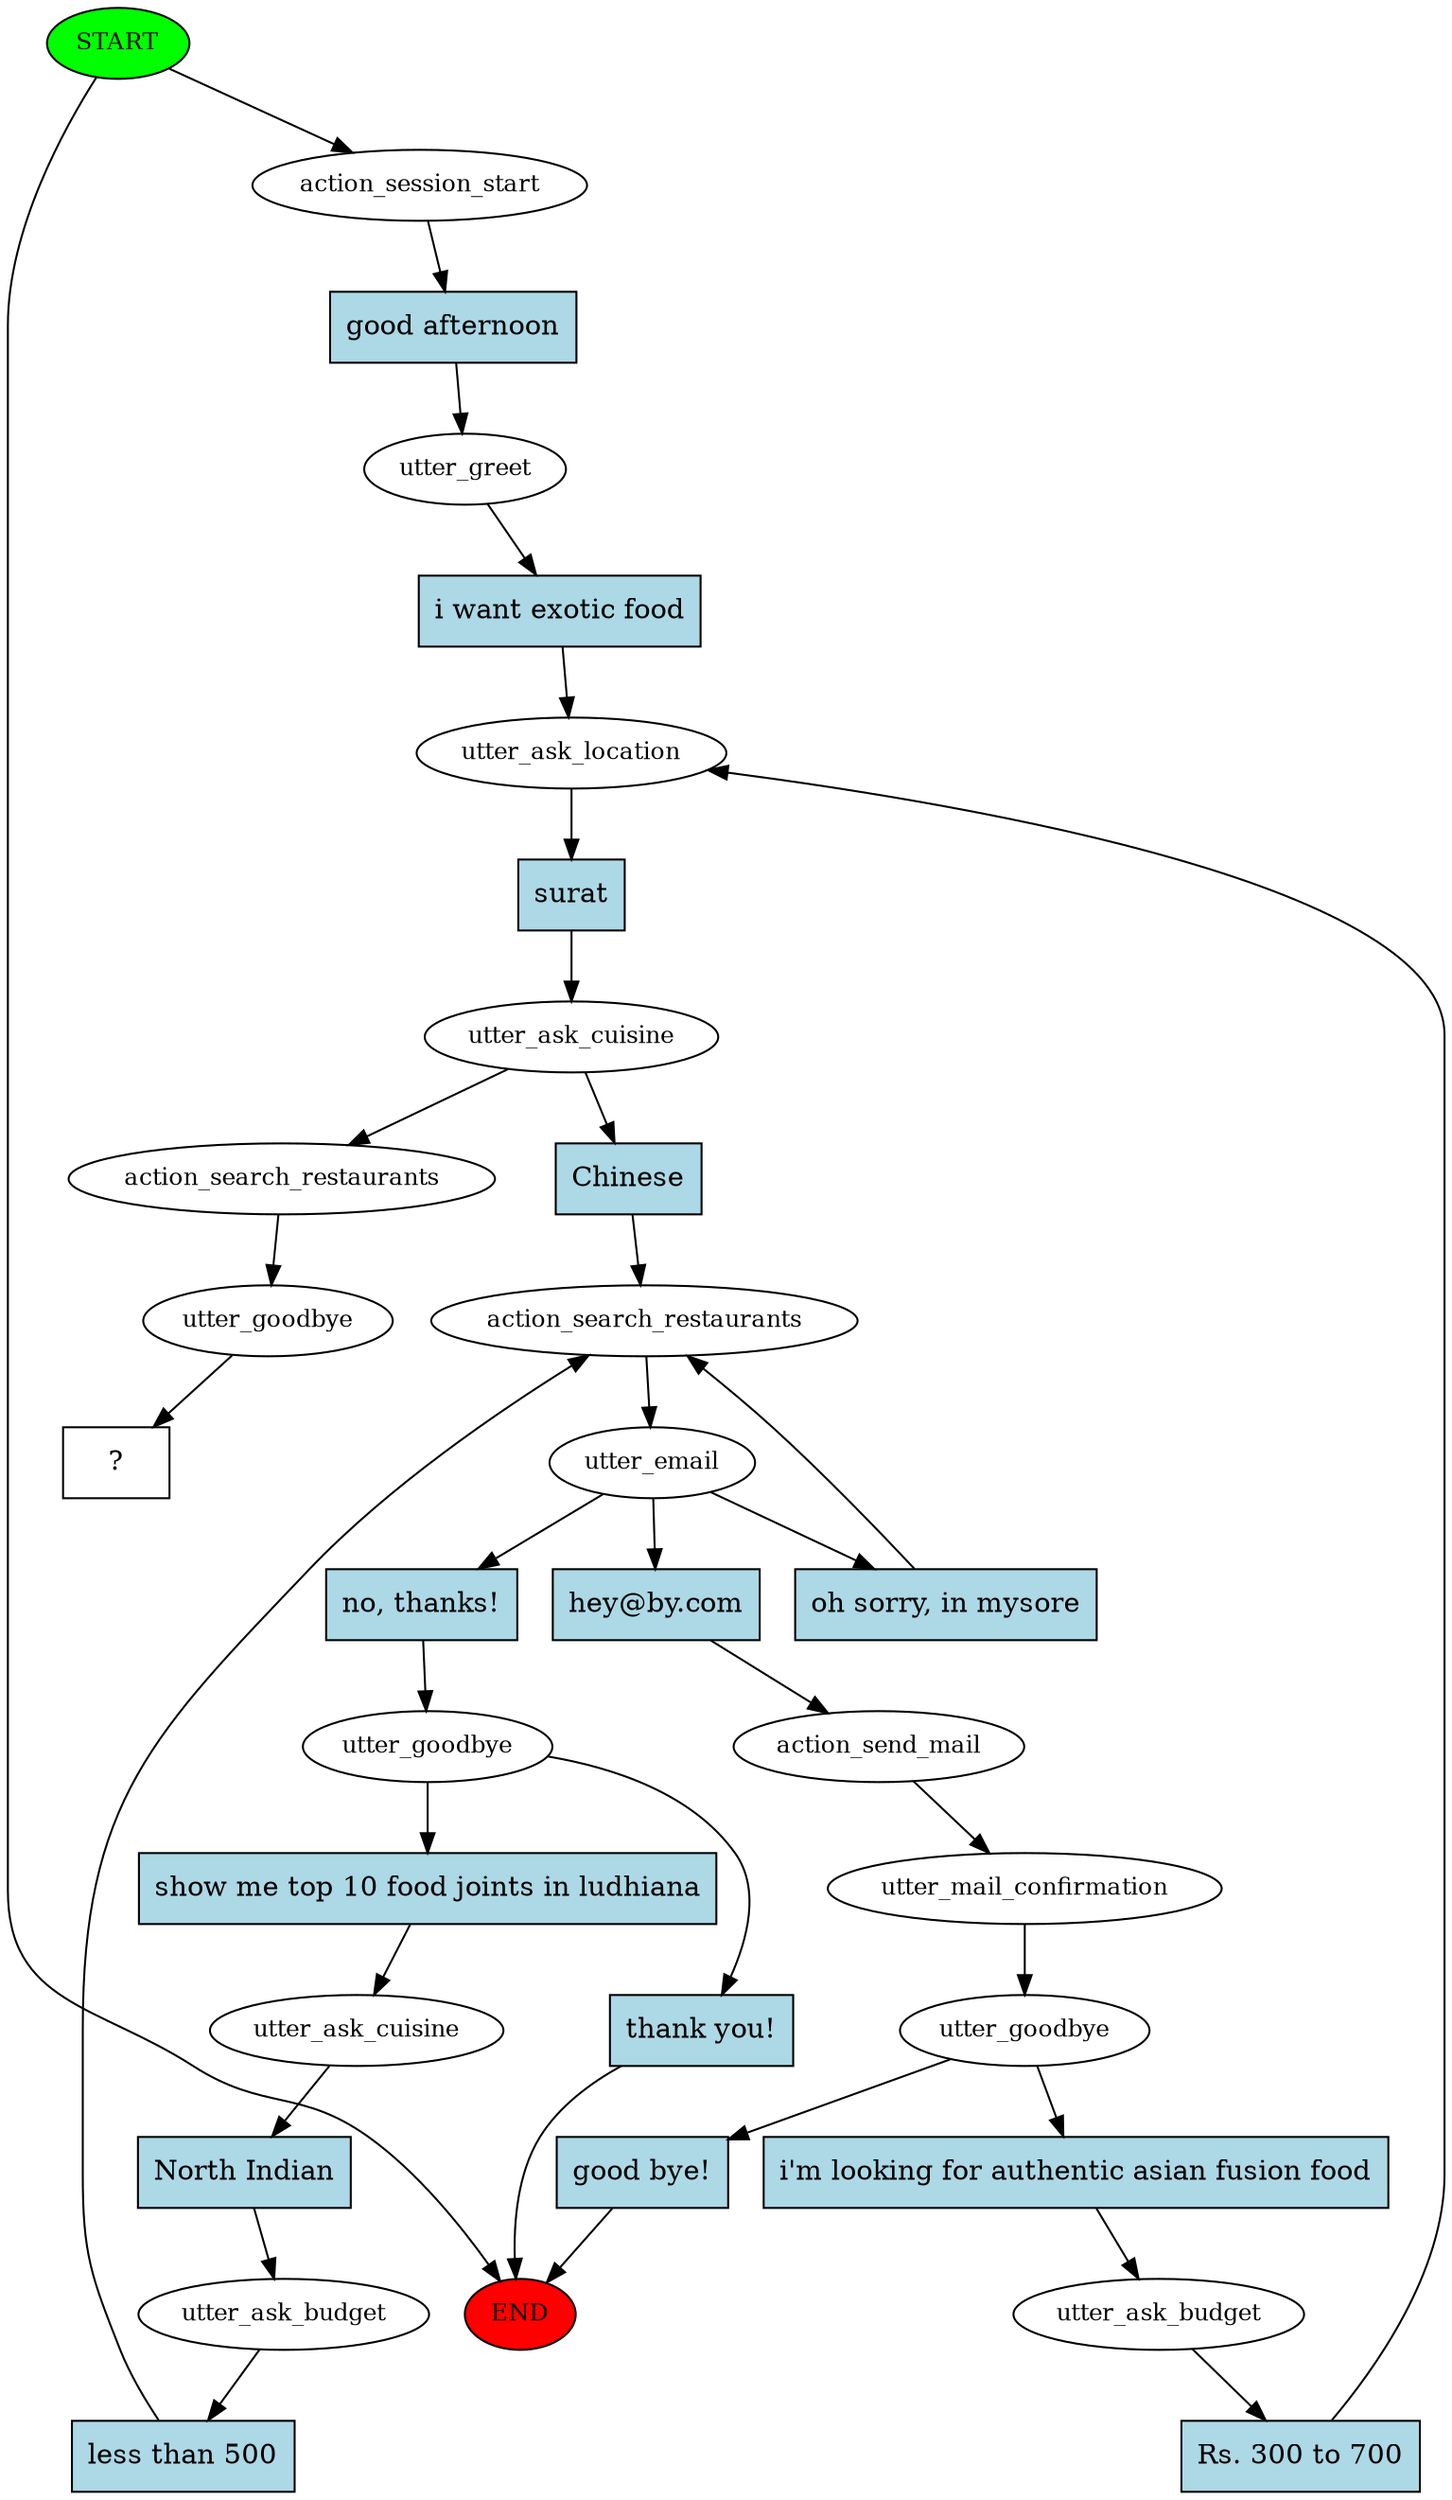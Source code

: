 digraph  {
0 [class="start active", fillcolor=green, fontsize=12, label=START, style=filled];
"-1" [class=end, fillcolor=red, fontsize=12, label=END, style=filled];
1 [class=active, fontsize=12, label=action_session_start];
2 [class=active, fontsize=12, label=utter_greet];
3 [class=active, fontsize=12, label=utter_ask_location];
4 [class=active, fontsize=12, label=utter_ask_cuisine];
5 [class=active, fontsize=12, label=action_search_restaurants];
6 [class=active, fontsize=12, label=utter_email];
9 [class=active, fontsize=12, label=utter_goodbye];
19 [class=active, fontsize=12, label=utter_ask_cuisine];
20 [class=active, fontsize=12, label=utter_ask_budget];
23 [class=active, fontsize=12, label=action_send_mail];
24 [class=active, fontsize=12, label=utter_mail_confirmation];
25 [class=active, fontsize=12, label=utter_goodbye];
42 [class=active, fontsize=12, label=utter_ask_budget];
45 [class=active, fontsize=12, label=action_search_restaurants];
46 [class=active, fontsize=12, label=utter_goodbye];
47 [class="intent dashed active", label="  ?  ", shape=rect];
48 [class="intent active", fillcolor=lightblue, label="good afternoon", shape=rect, style=filled];
49 [class="intent active", fillcolor=lightblue, label="i want exotic food", shape=rect, style=filled];
50 [class="intent active", fillcolor=lightblue, label=surat, shape=rect, style=filled];
51 [class="intent active", fillcolor=lightblue, label=Chinese, shape=rect, style=filled];
52 [class="intent active", fillcolor=lightblue, label="oh sorry, in mysore", shape=rect, style=filled];
53 [class="intent active", fillcolor=lightblue, label="no, thanks!", shape=rect, style=filled];
54 [class="intent active", fillcolor=lightblue, label="hey@by.com", shape=rect, style=filled];
55 [class=intent, fillcolor=lightblue, label="thank you!", shape=rect, style=filled];
56 [class="intent active", fillcolor=lightblue, label="show me top 10 food joints in ludhiana", shape=rect, style=filled];
57 [class="intent active", fillcolor=lightblue, label="North Indian", shape=rect, style=filled];
58 [class="intent active", fillcolor=lightblue, label="less than 500", shape=rect, style=filled];
59 [class=intent, fillcolor=lightblue, label="good bye!", shape=rect, style=filled];
60 [class="intent active", fillcolor=lightblue, label="i'm looking for authentic asian fusion food", shape=rect, style=filled];
61 [class="intent active", fillcolor=lightblue, label="Rs. 300 to 700", shape=rect, style=filled];
0 -> "-1"  [class="", key=NONE, label=""];
0 -> 1  [class=active, key=NONE, label=""];
1 -> 48  [class=active, key=0];
2 -> 49  [class=active, key=0];
3 -> 50  [class=active, key=0];
4 -> 45  [class=active, key=NONE, label=""];
4 -> 51  [class=active, key=0];
5 -> 6  [class=active, key=NONE, label=""];
6 -> 52  [class=active, key=0];
6 -> 53  [class=active, key=0];
6 -> 54  [class=active, key=0];
9 -> 55  [class="", key=0];
9 -> 56  [class=active, key=0];
19 -> 57  [class=active, key=0];
20 -> 58  [class=active, key=0];
23 -> 24  [class=active, key=NONE, label=""];
24 -> 25  [class=active, key=NONE, label=""];
25 -> 59  [class="", key=0];
25 -> 60  [class=active, key=0];
42 -> 61  [class=active, key=0];
45 -> 46  [class=active, key=NONE, label=""];
46 -> 47  [class=active, key=NONE, label=""];
48 -> 2  [class=active, key=0];
49 -> 3  [class=active, key=0];
50 -> 4  [class=active, key=0];
51 -> 5  [class=active, key=0];
52 -> 5  [class=active, key=0];
53 -> 9  [class=active, key=0];
54 -> 23  [class=active, key=0];
55 -> "-1"  [class="", key=0];
56 -> 19  [class=active, key=0];
57 -> 20  [class=active, key=0];
58 -> 5  [class=active, key=0];
59 -> "-1"  [class="", key=0];
60 -> 42  [class=active, key=0];
61 -> 3  [class=active, key=0];
}
